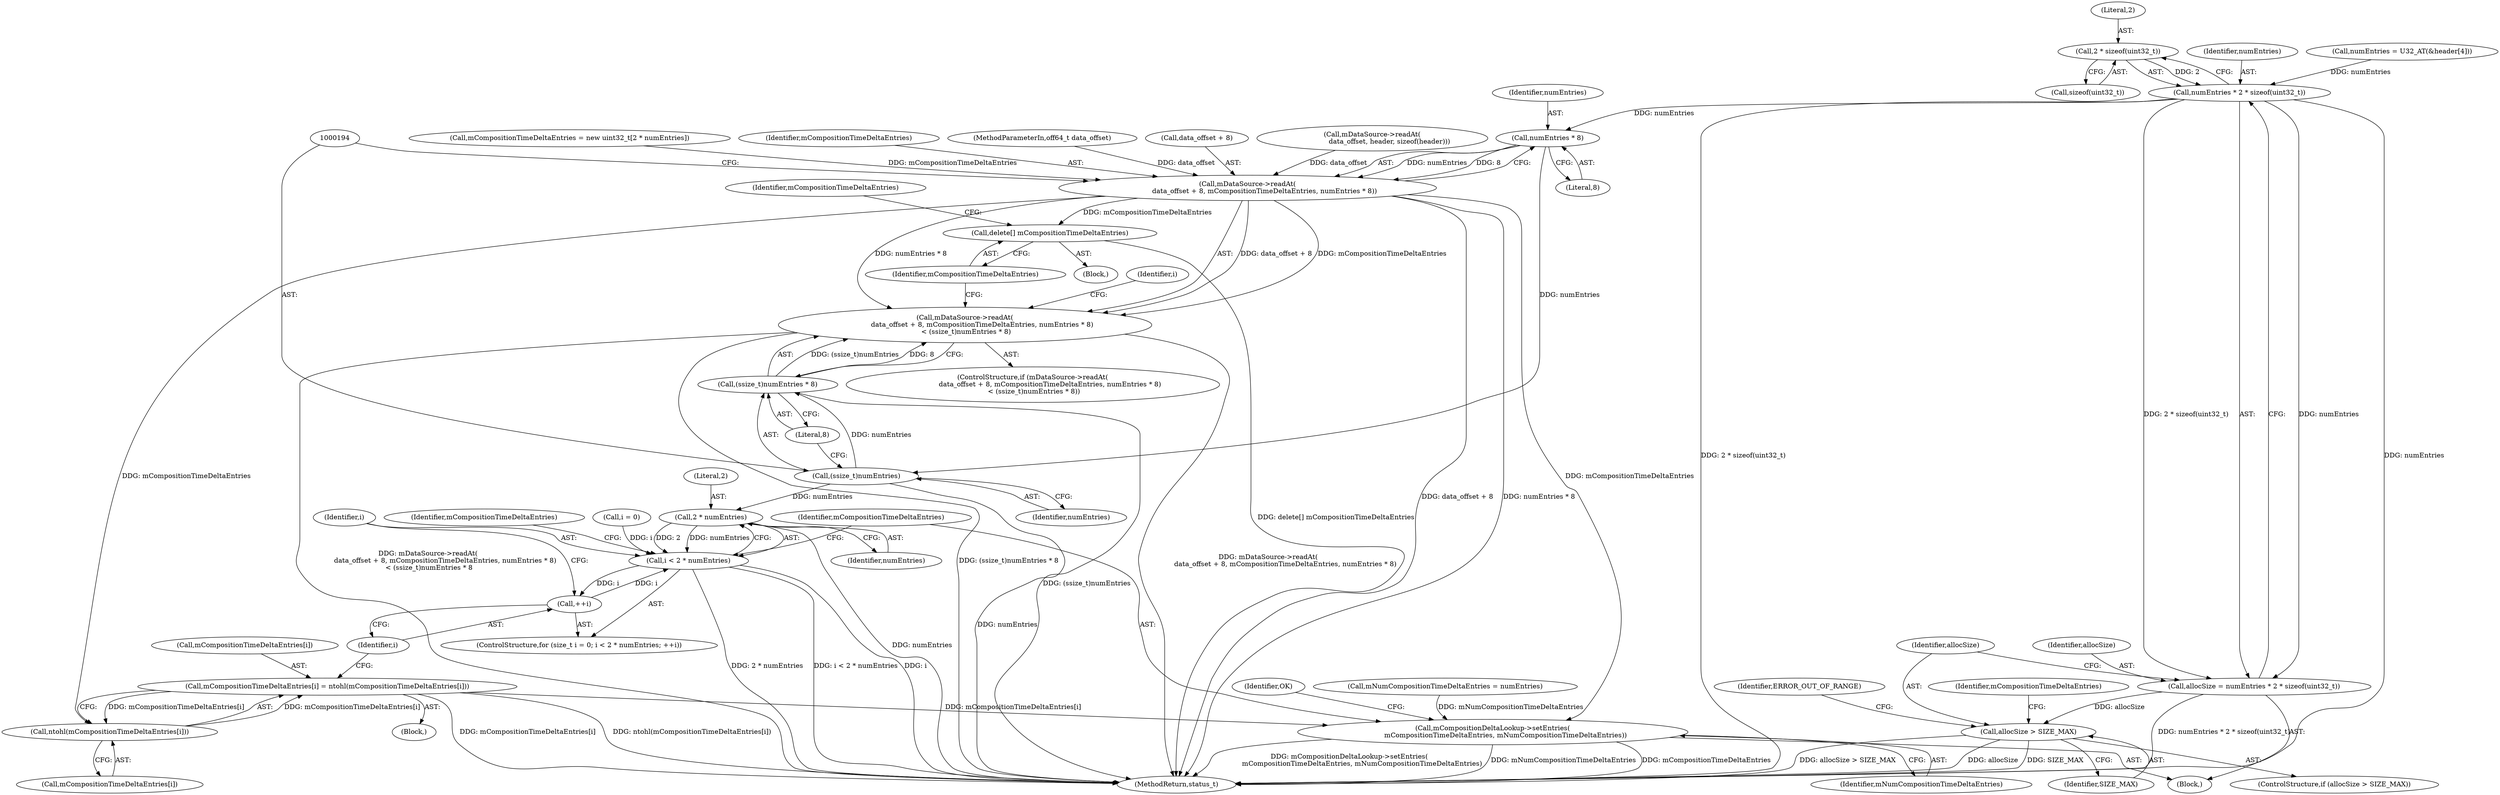 digraph "1_Android_cf1581c66c2ad8c5b1aaca2e43e350cf5974f46d@API" {
"1000167" [label="(Call,2 * sizeof(uint32_t))"];
"1000165" [label="(Call,numEntries * 2 * sizeof(uint32_t))"];
"1000163" [label="(Call,allocSize = numEntries * 2 * sizeof(uint32_t))"];
"1000172" [label="(Call,allocSize > SIZE_MAX)"];
"1000189" [label="(Call,numEntries * 8)"];
"1000184" [label="(Call,mDataSource->readAt(\n                data_offset + 8, mCompositionTimeDeltaEntries, numEntries * 8))"];
"1000183" [label="(Call,mDataSource->readAt(\n                data_offset + 8, mCompositionTimeDeltaEntries, numEntries * 8)\n < (ssize_t)numEntries * 8)"];
"1000198" [label="(Call,delete[] mCompositionTimeDeltaEntries)"];
"1000222" [label="(Call,ntohl(mCompositionTimeDeltaEntries[i]))"];
"1000218" [label="(Call,mCompositionTimeDeltaEntries[i] = ntohl(mCompositionTimeDeltaEntries[i]))"];
"1000226" [label="(Call,mCompositionDeltaLookup->setEntries(\n            mCompositionTimeDeltaEntries, mNumCompositionTimeDeltaEntries))"];
"1000193" [label="(Call,(ssize_t)numEntries)"];
"1000192" [label="(Call,(ssize_t)numEntries * 8)"];
"1000212" [label="(Call,2 * numEntries)"];
"1000210" [label="(Call,i < 2 * numEntries)"];
"1000215" [label="(Call,++i)"];
"1000205" [label="(ControlStructure,for (size_t i = 0; i < 2 * numEntries; ++i))"];
"1000168" [label="(Literal,2)"];
"1000201" [label="(Identifier,mCompositionTimeDeltaEntries)"];
"1000220" [label="(Identifier,mCompositionTimeDeltaEntries)"];
"1000189" [label="(Call,numEntries * 8)"];
"1000101" [label="(MethodParameterIn,off64_t data_offset)"];
"1000228" [label="(Identifier,mNumCompositionTimeDeltaEntries)"];
"1000195" [label="(Identifier,numEntries)"];
"1000190" [label="(Identifier,numEntries)"];
"1000227" [label="(Identifier,mCompositionTimeDeltaEntries)"];
"1000217" [label="(Block,)"];
"1000185" [label="(Call,data_offset + 8)"];
"1000193" [label="(Call,(ssize_t)numEntries)"];
"1000208" [label="(Identifier,i)"];
"1000182" [label="(ControlStructure,if (mDataSource->readAt(\n                data_offset + 8, mCompositionTimeDeltaEntries, numEntries * 8)\n < (ssize_t)numEntries * 8))"];
"1000163" [label="(Call,allocSize = numEntries * 2 * sizeof(uint32_t))"];
"1000196" [label="(Literal,8)"];
"1000169" [label="(Call,sizeof(uint32_t))"];
"1000216" [label="(Identifier,i)"];
"1000179" [label="(Identifier,mCompositionTimeDeltaEntries)"];
"1000211" [label="(Identifier,i)"];
"1000226" [label="(Call,mCompositionDeltaLookup->setEntries(\n            mCompositionTimeDeltaEntries, mNumCompositionTimeDeltaEntries))"];
"1000174" [label="(Identifier,SIZE_MAX)"];
"1000120" [label="(Call,mDataSource->readAt(\n                data_offset, header, sizeof(header)))"];
"1000218" [label="(Call,mCompositionTimeDeltaEntries[i] = ntohl(mCompositionTimeDeltaEntries[i]))"];
"1000171" [label="(ControlStructure,if (allocSize > SIZE_MAX))"];
"1000166" [label="(Identifier,numEntries)"];
"1000159" [label="(Call,mNumCompositionTimeDeltaEntries = numEntries)"];
"1000192" [label="(Call,(ssize_t)numEntries * 8)"];
"1000178" [label="(Call,mCompositionTimeDeltaEntries = new uint32_t[2 * numEntries])"];
"1000213" [label="(Literal,2)"];
"1000219" [label="(Call,mCompositionTimeDeltaEntries[i])"];
"1000177" [label="(Identifier,ERROR_OUT_OF_RANGE)"];
"1000164" [label="(Identifier,allocSize)"];
"1000173" [label="(Identifier,allocSize)"];
"1000222" [label="(Call,ntohl(mCompositionTimeDeltaEntries[i]))"];
"1000212" [label="(Call,2 * numEntries)"];
"1000165" [label="(Call,numEntries * 2 * sizeof(uint32_t))"];
"1000215" [label="(Call,++i)"];
"1000207" [label="(Call,i = 0)"];
"1000199" [label="(Identifier,mCompositionTimeDeltaEntries)"];
"1000141" [label="(Call,numEntries = U32_AT(&header[4]))"];
"1000231" [label="(MethodReturn,status_t)"];
"1000198" [label="(Call,delete[] mCompositionTimeDeltaEntries)"];
"1000230" [label="(Identifier,OK)"];
"1000184" [label="(Call,mDataSource->readAt(\n                data_offset + 8, mCompositionTimeDeltaEntries, numEntries * 8))"];
"1000191" [label="(Literal,8)"];
"1000103" [label="(Block,)"];
"1000223" [label="(Call,mCompositionTimeDeltaEntries[i])"];
"1000210" [label="(Call,i < 2 * numEntries)"];
"1000167" [label="(Call,2 * sizeof(uint32_t))"];
"1000183" [label="(Call,mDataSource->readAt(\n                data_offset + 8, mCompositionTimeDeltaEntries, numEntries * 8)\n < (ssize_t)numEntries * 8)"];
"1000214" [label="(Identifier,numEntries)"];
"1000188" [label="(Identifier,mCompositionTimeDeltaEntries)"];
"1000197" [label="(Block,)"];
"1000172" [label="(Call,allocSize > SIZE_MAX)"];
"1000167" -> "1000165"  [label="AST: "];
"1000167" -> "1000169"  [label="CFG: "];
"1000168" -> "1000167"  [label="AST: "];
"1000169" -> "1000167"  [label="AST: "];
"1000165" -> "1000167"  [label="CFG: "];
"1000167" -> "1000165"  [label="DDG: 2"];
"1000165" -> "1000163"  [label="AST: "];
"1000166" -> "1000165"  [label="AST: "];
"1000163" -> "1000165"  [label="CFG: "];
"1000165" -> "1000231"  [label="DDG: numEntries"];
"1000165" -> "1000231"  [label="DDG: 2 * sizeof(uint32_t)"];
"1000165" -> "1000163"  [label="DDG: numEntries"];
"1000165" -> "1000163"  [label="DDG: 2 * sizeof(uint32_t)"];
"1000141" -> "1000165"  [label="DDG: numEntries"];
"1000165" -> "1000189"  [label="DDG: numEntries"];
"1000163" -> "1000103"  [label="AST: "];
"1000164" -> "1000163"  [label="AST: "];
"1000173" -> "1000163"  [label="CFG: "];
"1000163" -> "1000231"  [label="DDG: numEntries * 2 * sizeof(uint32_t)"];
"1000163" -> "1000172"  [label="DDG: allocSize"];
"1000172" -> "1000171"  [label="AST: "];
"1000172" -> "1000174"  [label="CFG: "];
"1000173" -> "1000172"  [label="AST: "];
"1000174" -> "1000172"  [label="AST: "];
"1000177" -> "1000172"  [label="CFG: "];
"1000179" -> "1000172"  [label="CFG: "];
"1000172" -> "1000231"  [label="DDG: allocSize > SIZE_MAX"];
"1000172" -> "1000231"  [label="DDG: allocSize"];
"1000172" -> "1000231"  [label="DDG: SIZE_MAX"];
"1000189" -> "1000184"  [label="AST: "];
"1000189" -> "1000191"  [label="CFG: "];
"1000190" -> "1000189"  [label="AST: "];
"1000191" -> "1000189"  [label="AST: "];
"1000184" -> "1000189"  [label="CFG: "];
"1000189" -> "1000184"  [label="DDG: numEntries"];
"1000189" -> "1000184"  [label="DDG: 8"];
"1000189" -> "1000193"  [label="DDG: numEntries"];
"1000184" -> "1000183"  [label="AST: "];
"1000185" -> "1000184"  [label="AST: "];
"1000188" -> "1000184"  [label="AST: "];
"1000194" -> "1000184"  [label="CFG: "];
"1000184" -> "1000231"  [label="DDG: data_offset + 8"];
"1000184" -> "1000231"  [label="DDG: numEntries * 8"];
"1000184" -> "1000183"  [label="DDG: data_offset + 8"];
"1000184" -> "1000183"  [label="DDG: mCompositionTimeDeltaEntries"];
"1000184" -> "1000183"  [label="DDG: numEntries * 8"];
"1000120" -> "1000184"  [label="DDG: data_offset"];
"1000101" -> "1000184"  [label="DDG: data_offset"];
"1000178" -> "1000184"  [label="DDG: mCompositionTimeDeltaEntries"];
"1000184" -> "1000198"  [label="DDG: mCompositionTimeDeltaEntries"];
"1000184" -> "1000222"  [label="DDG: mCompositionTimeDeltaEntries"];
"1000184" -> "1000226"  [label="DDG: mCompositionTimeDeltaEntries"];
"1000183" -> "1000182"  [label="AST: "];
"1000183" -> "1000192"  [label="CFG: "];
"1000192" -> "1000183"  [label="AST: "];
"1000199" -> "1000183"  [label="CFG: "];
"1000208" -> "1000183"  [label="CFG: "];
"1000183" -> "1000231"  [label="DDG: mDataSource->readAt(\n                data_offset + 8, mCompositionTimeDeltaEntries, numEntries * 8)"];
"1000183" -> "1000231"  [label="DDG: mDataSource->readAt(\n                data_offset + 8, mCompositionTimeDeltaEntries, numEntries * 8)\n < (ssize_t)numEntries * 8"];
"1000183" -> "1000231"  [label="DDG: (ssize_t)numEntries * 8"];
"1000192" -> "1000183"  [label="DDG: (ssize_t)numEntries"];
"1000192" -> "1000183"  [label="DDG: 8"];
"1000198" -> "1000197"  [label="AST: "];
"1000198" -> "1000199"  [label="CFG: "];
"1000199" -> "1000198"  [label="AST: "];
"1000201" -> "1000198"  [label="CFG: "];
"1000198" -> "1000231"  [label="DDG: delete[] mCompositionTimeDeltaEntries"];
"1000222" -> "1000218"  [label="AST: "];
"1000222" -> "1000223"  [label="CFG: "];
"1000223" -> "1000222"  [label="AST: "];
"1000218" -> "1000222"  [label="CFG: "];
"1000222" -> "1000218"  [label="DDG: mCompositionTimeDeltaEntries[i]"];
"1000218" -> "1000222"  [label="DDG: mCompositionTimeDeltaEntries[i]"];
"1000218" -> "1000217"  [label="AST: "];
"1000219" -> "1000218"  [label="AST: "];
"1000216" -> "1000218"  [label="CFG: "];
"1000218" -> "1000231"  [label="DDG: mCompositionTimeDeltaEntries[i]"];
"1000218" -> "1000231"  [label="DDG: ntohl(mCompositionTimeDeltaEntries[i])"];
"1000218" -> "1000226"  [label="DDG: mCompositionTimeDeltaEntries[i]"];
"1000226" -> "1000103"  [label="AST: "];
"1000226" -> "1000228"  [label="CFG: "];
"1000227" -> "1000226"  [label="AST: "];
"1000228" -> "1000226"  [label="AST: "];
"1000230" -> "1000226"  [label="CFG: "];
"1000226" -> "1000231"  [label="DDG: mCompositionTimeDeltaEntries"];
"1000226" -> "1000231"  [label="DDG: mCompositionDeltaLookup->setEntries(\n            mCompositionTimeDeltaEntries, mNumCompositionTimeDeltaEntries)"];
"1000226" -> "1000231"  [label="DDG: mNumCompositionTimeDeltaEntries"];
"1000159" -> "1000226"  [label="DDG: mNumCompositionTimeDeltaEntries"];
"1000193" -> "1000192"  [label="AST: "];
"1000193" -> "1000195"  [label="CFG: "];
"1000194" -> "1000193"  [label="AST: "];
"1000195" -> "1000193"  [label="AST: "];
"1000196" -> "1000193"  [label="CFG: "];
"1000193" -> "1000231"  [label="DDG: numEntries"];
"1000193" -> "1000192"  [label="DDG: numEntries"];
"1000193" -> "1000212"  [label="DDG: numEntries"];
"1000192" -> "1000196"  [label="CFG: "];
"1000196" -> "1000192"  [label="AST: "];
"1000192" -> "1000231"  [label="DDG: (ssize_t)numEntries"];
"1000212" -> "1000210"  [label="AST: "];
"1000212" -> "1000214"  [label="CFG: "];
"1000213" -> "1000212"  [label="AST: "];
"1000214" -> "1000212"  [label="AST: "];
"1000210" -> "1000212"  [label="CFG: "];
"1000212" -> "1000231"  [label="DDG: numEntries"];
"1000212" -> "1000210"  [label="DDG: 2"];
"1000212" -> "1000210"  [label="DDG: numEntries"];
"1000210" -> "1000205"  [label="AST: "];
"1000211" -> "1000210"  [label="AST: "];
"1000220" -> "1000210"  [label="CFG: "];
"1000227" -> "1000210"  [label="CFG: "];
"1000210" -> "1000231"  [label="DDG: 2 * numEntries"];
"1000210" -> "1000231"  [label="DDG: i < 2 * numEntries"];
"1000210" -> "1000231"  [label="DDG: i"];
"1000215" -> "1000210"  [label="DDG: i"];
"1000207" -> "1000210"  [label="DDG: i"];
"1000210" -> "1000215"  [label="DDG: i"];
"1000215" -> "1000205"  [label="AST: "];
"1000215" -> "1000216"  [label="CFG: "];
"1000216" -> "1000215"  [label="AST: "];
"1000211" -> "1000215"  [label="CFG: "];
}
